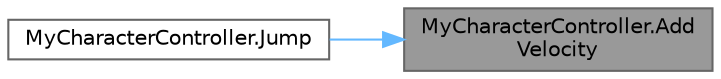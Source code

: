 digraph "MyCharacterController.AddVelocity"
{
 // LATEX_PDF_SIZE
  bgcolor="transparent";
  edge [fontname=Helvetica,fontsize=10,labelfontname=Helvetica,labelfontsize=10];
  node [fontname=Helvetica,fontsize=10,shape=box,height=0.2,width=0.4];
  rankdir="RL";
  Node1 [id="Node000001",label="MyCharacterController.Add\lVelocity",height=0.2,width=0.4,color="gray40", fillcolor="grey60", style="filled", fontcolor="black",tooltip=" "];
  Node1 -> Node2 [id="edge2_Node000001_Node000002",dir="back",color="steelblue1",style="solid",tooltip=" "];
  Node2 [id="Node000002",label="MyCharacterController.Jump",height=0.2,width=0.4,color="grey40", fillcolor="white", style="filled",URL="$class_my_character_controller.html#a828f224494547eb13b8e07b86fb0fdb3",tooltip=" "];
}
